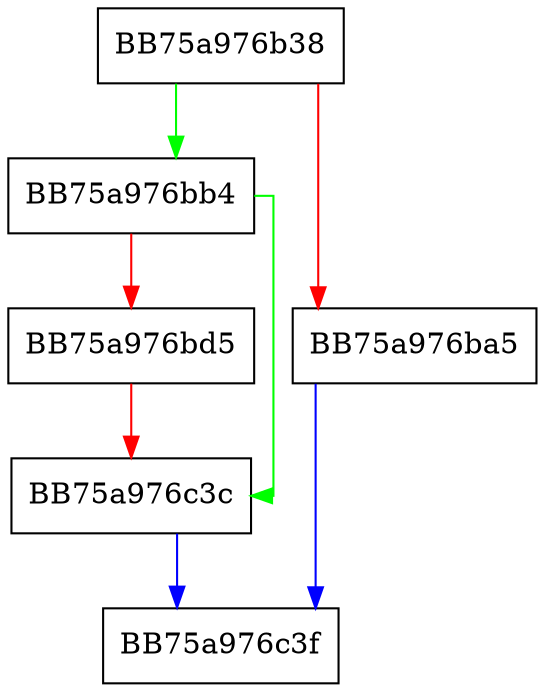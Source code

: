 digraph _do_cpu_classify {
  node [shape="box"];
  graph [splines=ortho];
  BB75a976b38 -> BB75a976bb4 [color="green"];
  BB75a976b38 -> BB75a976ba5 [color="red"];
  BB75a976ba5 -> BB75a976c3f [color="blue"];
  BB75a976bb4 -> BB75a976c3c [color="green"];
  BB75a976bb4 -> BB75a976bd5 [color="red"];
  BB75a976bd5 -> BB75a976c3c [color="red"];
  BB75a976c3c -> BB75a976c3f [color="blue"];
}